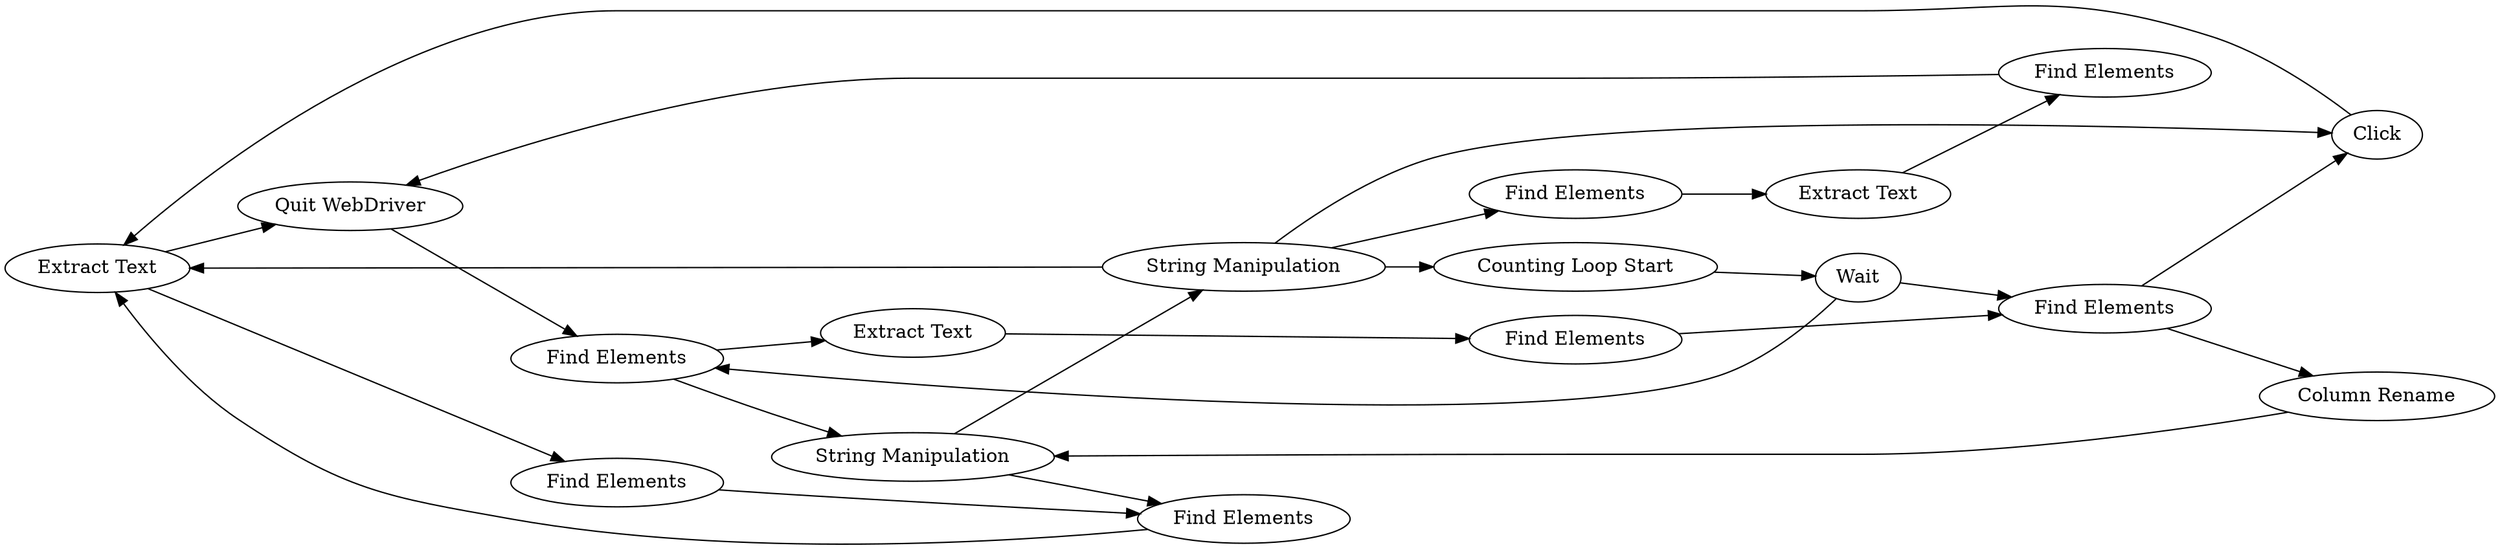 digraph {
	66 -> 68
	54 -> 52
	65 -> 77
	65 -> 66
	63 -> 64
	76 -> 69
	77 -> 66
	52 -> 66
	76 -> 72
	65 -> 70
	73 -> 56
	72 -> 73
	64 -> 65
	68 -> 72
	70 -> 71
	64 -> 52
	75 -> 76
	72 -> 64
	65 -> 75
	66 -> 54
	69 -> 77
	55 -> 68
	71 -> 55
	69 -> 63
	56 -> 69
	64 [label="String Manipulation"]
	55 [label="Find Elements"]
	66 [label="Extract Text"]
	70 [label="Find Elements"]
	68 [label="Quit WebDriver"]
	69 [label="Find Elements"]
	65 [label="String Manipulation"]
	71 [label="Extract Text"]
	72 [label="Find Elements"]
	56 [label="Find Elements"]
	63 [label="Column Rename"]
	77 [label=Click]
	76 [label=Wait]
	54 [label="Find Elements"]
	52 [label="Find Elements"]
	73 [label="Extract Text"]
	75 [label="Counting Loop Start"]
	rankdir=LR
}
